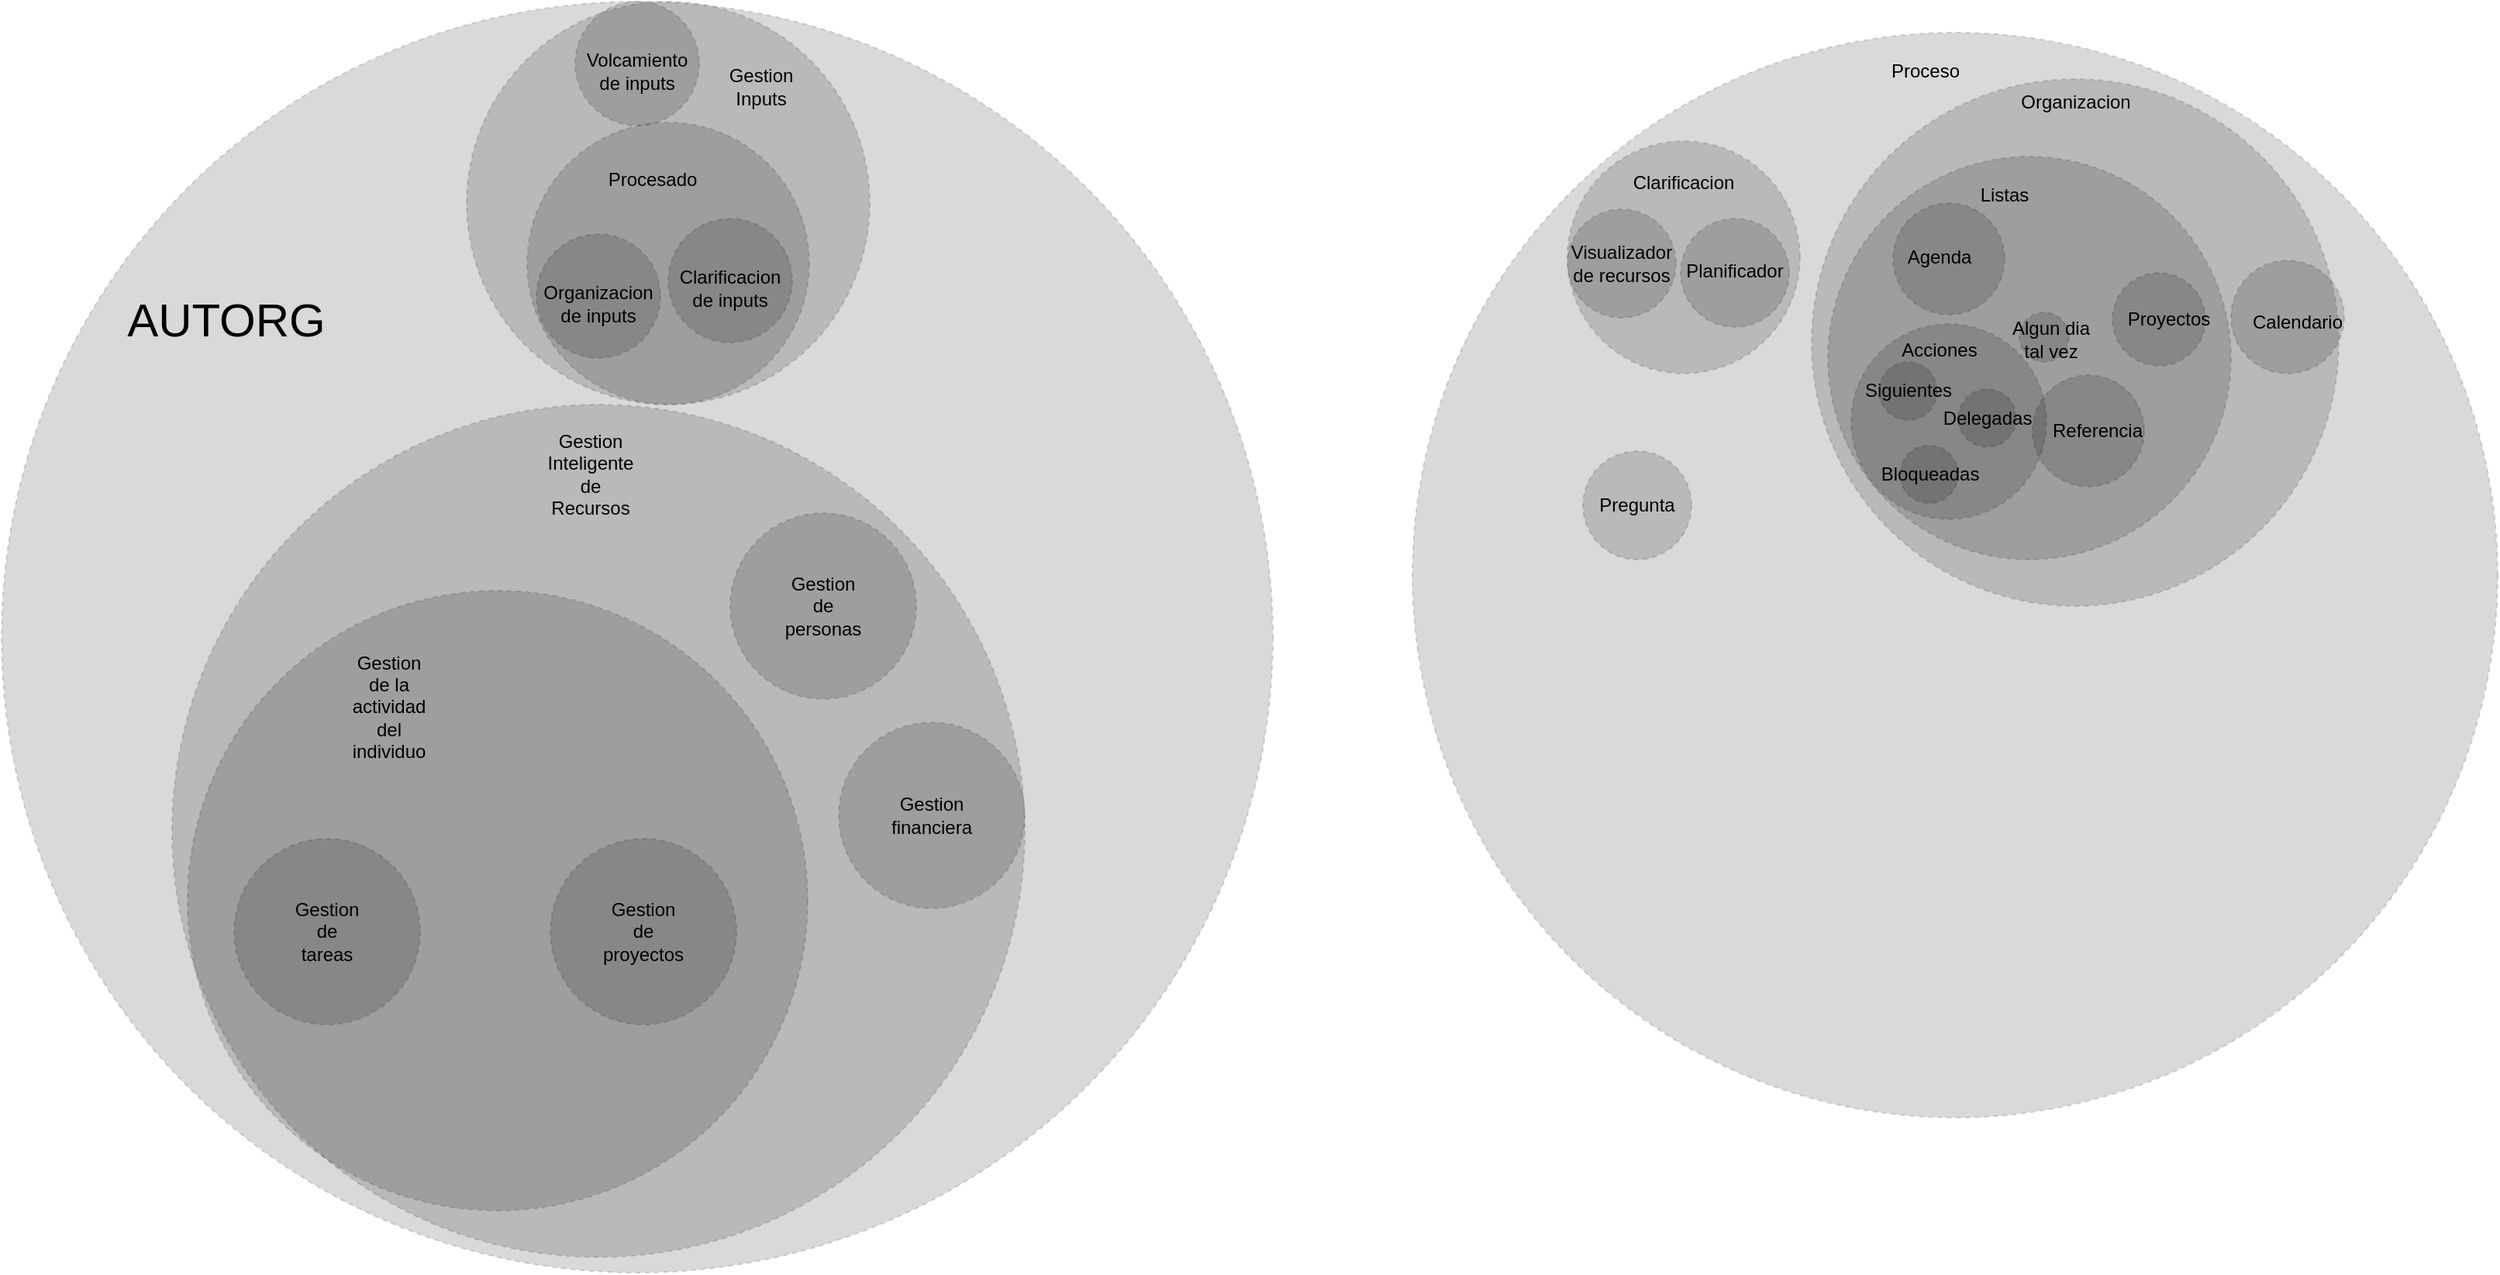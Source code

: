 <mxfile version="21.7.2" type="device">
  <diagram name="Página-1" id="yUaY86v8C4R5WEZKxdP5">
    <mxGraphModel dx="1165" dy="709" grid="1" gridSize="10" guides="1" tooltips="1" connect="1" arrows="1" fold="1" page="1" pageScale="1" pageWidth="827" pageHeight="1169" math="0" shadow="0">
      <root>
        <mxCell id="0" />
        <mxCell id="1" parent="0" />
        <mxCell id="MGP-eqwxhRiWV8Qwwf_T-1" value="" style="ellipse;whiteSpace=wrap;html=1;aspect=fixed;dashed=1;fillColor=#000000;opacity=15;" vertex="1" parent="1">
          <mxGeometry width="820" height="820" as="geometry" />
        </mxCell>
        <mxCell id="MGP-eqwxhRiWV8Qwwf_T-2" value="AUTORG" style="text;html=1;strokeColor=none;fillColor=none;align=center;verticalAlign=middle;whiteSpace=wrap;rounded=0;fontSize=30;" vertex="1" parent="1">
          <mxGeometry x="80" y="160" width="130" height="90" as="geometry" />
        </mxCell>
        <mxCell id="MGP-eqwxhRiWV8Qwwf_T-3" value="" style="ellipse;whiteSpace=wrap;html=1;aspect=fixed;dashed=1;fillColor=#000000;opacity=15;" vertex="1" parent="1">
          <mxGeometry x="300" width="260" height="260" as="geometry" />
        </mxCell>
        <mxCell id="MGP-eqwxhRiWV8Qwwf_T-4" value="Gestion Inputs" style="text;html=1;strokeColor=none;fillColor=none;align=center;verticalAlign=middle;whiteSpace=wrap;rounded=0;" vertex="1" parent="1">
          <mxGeometry x="460" y="40" width="60" height="30" as="geometry" />
        </mxCell>
        <mxCell id="MGP-eqwxhRiWV8Qwwf_T-6" value="" style="ellipse;whiteSpace=wrap;html=1;aspect=fixed;dashed=1;fillColor=#000000;opacity=15;" vertex="1" parent="1">
          <mxGeometry x="110" y="260" width="550" height="550" as="geometry" />
        </mxCell>
        <mxCell id="MGP-eqwxhRiWV8Qwwf_T-7" value="Gestion Inteligente de Recursos" style="text;html=1;strokeColor=none;fillColor=none;align=center;verticalAlign=middle;whiteSpace=wrap;rounded=0;" vertex="1" parent="1">
          <mxGeometry x="350" y="290" width="60" height="30" as="geometry" />
        </mxCell>
        <mxCell id="MGP-eqwxhRiWV8Qwwf_T-11" value="" style="ellipse;whiteSpace=wrap;html=1;aspect=fixed;dashed=1;fillColor=#000000;opacity=15;" vertex="1" parent="1">
          <mxGeometry x="120" y="380" width="400" height="400" as="geometry" />
        </mxCell>
        <mxCell id="MGP-eqwxhRiWV8Qwwf_T-12" value="Gestion de la actividad del individuo" style="text;html=1;strokeColor=none;fillColor=none;align=center;verticalAlign=middle;whiteSpace=wrap;rounded=0;" vertex="1" parent="1">
          <mxGeometry x="220" y="440" width="60" height="30" as="geometry" />
        </mxCell>
        <mxCell id="MGP-eqwxhRiWV8Qwwf_T-18" value="" style="group" vertex="1" connectable="0" parent="1">
          <mxGeometry x="150" y="540" width="120" height="120" as="geometry" />
        </mxCell>
        <mxCell id="MGP-eqwxhRiWV8Qwwf_T-15" value="" style="ellipse;whiteSpace=wrap;html=1;aspect=fixed;dashed=1;fillColor=#000000;opacity=15;" vertex="1" parent="MGP-eqwxhRiWV8Qwwf_T-18">
          <mxGeometry width="120" height="120" as="geometry" />
        </mxCell>
        <mxCell id="MGP-eqwxhRiWV8Qwwf_T-16" value="Gestion de tareas" style="text;html=1;strokeColor=none;fillColor=none;align=center;verticalAlign=middle;whiteSpace=wrap;rounded=0;" vertex="1" parent="MGP-eqwxhRiWV8Qwwf_T-18">
          <mxGeometry x="36" y="48" width="48" height="24" as="geometry" />
        </mxCell>
        <mxCell id="MGP-eqwxhRiWV8Qwwf_T-19" value="" style="group" vertex="1" connectable="0" parent="1">
          <mxGeometry x="354" y="540" width="120" height="120" as="geometry" />
        </mxCell>
        <mxCell id="MGP-eqwxhRiWV8Qwwf_T-20" value="" style="ellipse;whiteSpace=wrap;html=1;aspect=fixed;dashed=1;fillColor=#000000;opacity=15;" vertex="1" parent="MGP-eqwxhRiWV8Qwwf_T-19">
          <mxGeometry width="120" height="120" as="geometry" />
        </mxCell>
        <mxCell id="MGP-eqwxhRiWV8Qwwf_T-21" value="Gestion de proyectos" style="text;html=1;strokeColor=none;fillColor=none;align=center;verticalAlign=middle;whiteSpace=wrap;rounded=0;" vertex="1" parent="MGP-eqwxhRiWV8Qwwf_T-19">
          <mxGeometry x="36" y="48" width="48" height="24" as="geometry" />
        </mxCell>
        <mxCell id="MGP-eqwxhRiWV8Qwwf_T-24" value="" style="group" vertex="1" connectable="0" parent="1">
          <mxGeometry x="470" y="330" width="120" height="120" as="geometry" />
        </mxCell>
        <mxCell id="MGP-eqwxhRiWV8Qwwf_T-25" value="" style="ellipse;whiteSpace=wrap;html=1;aspect=fixed;dashed=1;fillColor=#000000;opacity=15;" vertex="1" parent="MGP-eqwxhRiWV8Qwwf_T-24">
          <mxGeometry width="120" height="120" as="geometry" />
        </mxCell>
        <mxCell id="MGP-eqwxhRiWV8Qwwf_T-26" value="Gestion de personas" style="text;html=1;strokeColor=none;fillColor=none;align=center;verticalAlign=middle;whiteSpace=wrap;rounded=0;" vertex="1" parent="MGP-eqwxhRiWV8Qwwf_T-24">
          <mxGeometry x="36" y="48" width="48" height="24" as="geometry" />
        </mxCell>
        <mxCell id="MGP-eqwxhRiWV8Qwwf_T-30" value="" style="group" vertex="1" connectable="0" parent="1">
          <mxGeometry x="540" y="465" width="120" height="120" as="geometry" />
        </mxCell>
        <mxCell id="MGP-eqwxhRiWV8Qwwf_T-31" value="" style="ellipse;whiteSpace=wrap;html=1;aspect=fixed;dashed=1;fillColor=#000000;opacity=15;" vertex="1" parent="MGP-eqwxhRiWV8Qwwf_T-30">
          <mxGeometry width="120" height="120" as="geometry" />
        </mxCell>
        <mxCell id="MGP-eqwxhRiWV8Qwwf_T-32" value="Gestion financiera" style="text;html=1;strokeColor=none;fillColor=none;align=center;verticalAlign=middle;whiteSpace=wrap;rounded=0;" vertex="1" parent="MGP-eqwxhRiWV8Qwwf_T-30">
          <mxGeometry x="36" y="48" width="48" height="24" as="geometry" />
        </mxCell>
        <mxCell id="MGP-eqwxhRiWV8Qwwf_T-41" value="" style="group" vertex="1" connectable="0" parent="1">
          <mxGeometry x="370" width="80" height="90" as="geometry" />
        </mxCell>
        <mxCell id="MGP-eqwxhRiWV8Qwwf_T-42" value="" style="ellipse;whiteSpace=wrap;html=1;aspect=fixed;dashed=1;fillColor=#000000;opacity=15;" vertex="1" parent="MGP-eqwxhRiWV8Qwwf_T-41">
          <mxGeometry width="80" height="80" as="geometry" />
        </mxCell>
        <mxCell id="MGP-eqwxhRiWV8Qwwf_T-43" value="Volcamiento de inputs" style="text;html=1;strokeColor=none;fillColor=none;align=center;verticalAlign=middle;whiteSpace=wrap;rounded=0;" vertex="1" parent="MGP-eqwxhRiWV8Qwwf_T-41">
          <mxGeometry x="24" y="36" width="32" height="18" as="geometry" />
        </mxCell>
        <mxCell id="MGP-eqwxhRiWV8Qwwf_T-54" value="" style="ellipse;whiteSpace=wrap;html=1;aspect=fixed;dashed=1;fillColor=#000000;opacity=15;" vertex="1" parent="1">
          <mxGeometry x="339" y="78" width="182" height="182" as="geometry" />
        </mxCell>
        <mxCell id="MGP-eqwxhRiWV8Qwwf_T-51" value="" style="group" vertex="1" connectable="0" parent="1">
          <mxGeometry x="345" y="150" width="80" height="90" as="geometry" />
        </mxCell>
        <mxCell id="MGP-eqwxhRiWV8Qwwf_T-52" value="" style="ellipse;whiteSpace=wrap;html=1;aspect=fixed;dashed=1;fillColor=#000000;opacity=15;" vertex="1" parent="MGP-eqwxhRiWV8Qwwf_T-51">
          <mxGeometry width="80" height="80" as="geometry" />
        </mxCell>
        <mxCell id="MGP-eqwxhRiWV8Qwwf_T-53" value="Organizacion de inputs" style="text;html=1;strokeColor=none;fillColor=none;align=center;verticalAlign=middle;whiteSpace=wrap;rounded=0;" vertex="1" parent="MGP-eqwxhRiWV8Qwwf_T-51">
          <mxGeometry x="24" y="36" width="32" height="18" as="geometry" />
        </mxCell>
        <mxCell id="MGP-eqwxhRiWV8Qwwf_T-56" value="" style="group" vertex="1" connectable="0" parent="1">
          <mxGeometry x="430" y="140" width="80" height="80" as="geometry" />
        </mxCell>
        <mxCell id="MGP-eqwxhRiWV8Qwwf_T-48" value="" style="ellipse;whiteSpace=wrap;html=1;aspect=fixed;dashed=1;fillColor=#000000;opacity=15;" vertex="1" parent="MGP-eqwxhRiWV8Qwwf_T-56">
          <mxGeometry width="80" height="80" as="geometry" />
        </mxCell>
        <mxCell id="MGP-eqwxhRiWV8Qwwf_T-49" value="Clarificacion de inputs" style="text;html=1;strokeColor=none;fillColor=none;align=center;verticalAlign=middle;whiteSpace=wrap;rounded=0;" vertex="1" parent="MGP-eqwxhRiWV8Qwwf_T-56">
          <mxGeometry x="24" y="36" width="32" height="18" as="geometry" />
        </mxCell>
        <mxCell id="MGP-eqwxhRiWV8Qwwf_T-59" value="Procesado" style="text;html=1;strokeColor=none;fillColor=none;align=center;verticalAlign=middle;whiteSpace=wrap;rounded=0;" vertex="1" parent="1">
          <mxGeometry x="390" y="100" width="60" height="30" as="geometry" />
        </mxCell>
        <mxCell id="MGP-eqwxhRiWV8Qwwf_T-78" value="" style="ellipse;whiteSpace=wrap;html=1;aspect=fixed;dashed=1;fillColor=#000000;opacity=15;" vertex="1" parent="1">
          <mxGeometry x="910" y="20" width="700" height="700" as="geometry" />
        </mxCell>
        <mxCell id="MGP-eqwxhRiWV8Qwwf_T-79" value="" style="ellipse;whiteSpace=wrap;html=1;aspect=fixed;dashed=1;fillColor=#000000;opacity=15;" vertex="1" parent="1">
          <mxGeometry x="1010" y="90" width="150" height="150" as="geometry" />
        </mxCell>
        <mxCell id="MGP-eqwxhRiWV8Qwwf_T-81" value="Clarificacion" style="text;html=1;strokeColor=none;fillColor=none;align=center;verticalAlign=middle;whiteSpace=wrap;rounded=0;" vertex="1" parent="1">
          <mxGeometry x="1055" y="102" width="60" height="30" as="geometry" />
        </mxCell>
        <mxCell id="MGP-eqwxhRiWV8Qwwf_T-80" value="Proceso" style="text;html=1;strokeColor=none;fillColor=none;align=center;verticalAlign=middle;whiteSpace=wrap;rounded=0;" vertex="1" parent="1">
          <mxGeometry x="1211" y="30" width="60" height="30" as="geometry" />
        </mxCell>
        <mxCell id="MGP-eqwxhRiWV8Qwwf_T-83" value="" style="ellipse;whiteSpace=wrap;html=1;aspect=fixed;dashed=1;fillColor=#000000;opacity=15;" vertex="1" parent="1">
          <mxGeometry x="1010" y="134" width="70" height="70" as="geometry" />
        </mxCell>
        <mxCell id="MGP-eqwxhRiWV8Qwwf_T-84" value="Visualizador de recursos" style="text;html=1;strokeColor=none;fillColor=none;align=center;verticalAlign=middle;whiteSpace=wrap;rounded=0;" vertex="1" parent="1">
          <mxGeometry x="1015" y="154" width="60" height="30" as="geometry" />
        </mxCell>
        <mxCell id="MGP-eqwxhRiWV8Qwwf_T-86" value="" style="ellipse;whiteSpace=wrap;html=1;aspect=fixed;dashed=1;fillColor=#000000;opacity=15;" vertex="1" parent="1">
          <mxGeometry x="1167.5" y="50" width="340" height="340" as="geometry" />
        </mxCell>
        <mxCell id="MGP-eqwxhRiWV8Qwwf_T-87" value="Organizacion" style="text;html=1;strokeColor=none;fillColor=none;align=center;verticalAlign=middle;whiteSpace=wrap;rounded=0;" vertex="1" parent="1">
          <mxGeometry x="1307.5" y="50" width="60" height="30" as="geometry" />
        </mxCell>
        <mxCell id="MGP-eqwxhRiWV8Qwwf_T-88" value="" style="ellipse;whiteSpace=wrap;html=1;aspect=fixed;dashed=1;fillColor=#000000;opacity=15;" vertex="1" parent="1">
          <mxGeometry x="1178" y="100" width="260" height="260" as="geometry" />
        </mxCell>
        <mxCell id="MGP-eqwxhRiWV8Qwwf_T-89" value="Listas" style="text;html=1;strokeColor=none;fillColor=none;align=center;verticalAlign=middle;whiteSpace=wrap;rounded=0;" vertex="1" parent="1">
          <mxGeometry x="1262" y="110" width="60" height="30" as="geometry" />
        </mxCell>
        <mxCell id="MGP-eqwxhRiWV8Qwwf_T-90" value="" style="ellipse;whiteSpace=wrap;html=1;aspect=fixed;dashed=1;fillColor=#000000;opacity=15;" vertex="1" parent="1">
          <mxGeometry x="1220" y="130" width="72" height="72" as="geometry" />
        </mxCell>
        <mxCell id="MGP-eqwxhRiWV8Qwwf_T-91" value="Agenda" style="text;html=1;strokeColor=none;fillColor=none;align=center;verticalAlign=middle;whiteSpace=wrap;rounded=0;" vertex="1" parent="1">
          <mxGeometry x="1220" y="150" width="60" height="30" as="geometry" />
        </mxCell>
        <mxCell id="MGP-eqwxhRiWV8Qwwf_T-96" value="" style="ellipse;whiteSpace=wrap;html=1;aspect=fixed;dashed=1;fillColor=#000000;opacity=15;" vertex="1" parent="1">
          <mxGeometry x="1438" y="167" width="73" height="73" as="geometry" />
        </mxCell>
        <mxCell id="MGP-eqwxhRiWV8Qwwf_T-97" value="Calendario" style="text;html=1;strokeColor=none;fillColor=none;align=center;verticalAlign=middle;whiteSpace=wrap;rounded=0;" vertex="1" parent="1">
          <mxGeometry x="1451" y="192" width="60" height="30" as="geometry" />
        </mxCell>
        <mxCell id="MGP-eqwxhRiWV8Qwwf_T-99" value="Algun dia tal vez" style="text;html=1;strokeColor=none;fillColor=none;align=center;verticalAlign=middle;whiteSpace=wrap;rounded=0;" vertex="1" parent="1">
          <mxGeometry x="1292" y="202.5" width="60" height="30" as="geometry" />
        </mxCell>
        <mxCell id="MGP-eqwxhRiWV8Qwwf_T-100" value="" style="ellipse;whiteSpace=wrap;html=1;aspect=fixed;dashed=1;fillColor=#000000;opacity=15;" vertex="1" parent="1">
          <mxGeometry x="1301.5" y="200.5" width="32" height="32" as="geometry" />
        </mxCell>
        <mxCell id="MGP-eqwxhRiWV8Qwwf_T-101" value="" style="ellipse;whiteSpace=wrap;html=1;aspect=fixed;dashed=1;fillColor=#000000;opacity=15;" vertex="1" parent="1">
          <mxGeometry x="1310" y="241" width="72" height="72" as="geometry" />
        </mxCell>
        <mxCell id="MGP-eqwxhRiWV8Qwwf_T-102" value="Referencia" style="text;html=1;strokeColor=none;fillColor=none;align=center;verticalAlign=middle;whiteSpace=wrap;rounded=0;" vertex="1" parent="1">
          <mxGeometry x="1322" y="262" width="60" height="30" as="geometry" />
        </mxCell>
        <mxCell id="MGP-eqwxhRiWV8Qwwf_T-104" value="Planificador" style="text;html=1;strokeColor=none;fillColor=none;align=center;verticalAlign=middle;whiteSpace=wrap;rounded=0;" vertex="1" parent="1">
          <mxGeometry x="1083" y="140" width="70" height="68" as="geometry" />
        </mxCell>
        <mxCell id="MGP-eqwxhRiWV8Qwwf_T-105" value="" style="ellipse;whiteSpace=wrap;html=1;aspect=fixed;dashed=1;fillColor=#000000;opacity=15;" vertex="1" parent="1">
          <mxGeometry x="1083" y="140" width="70" height="70" as="geometry" />
        </mxCell>
        <mxCell id="MGP-eqwxhRiWV8Qwwf_T-106" value="Proyectos" style="text;html=1;strokeColor=none;fillColor=none;align=center;verticalAlign=middle;whiteSpace=wrap;rounded=0;" vertex="1" parent="1">
          <mxGeometry x="1367.5" y="190" width="60" height="30" as="geometry" />
        </mxCell>
        <mxCell id="MGP-eqwxhRiWV8Qwwf_T-107" value="" style="ellipse;whiteSpace=wrap;html=1;aspect=fixed;dashed=1;fillColor=#000000;opacity=15;" vertex="1" parent="1">
          <mxGeometry x="1361.5" y="175" width="60" height="60" as="geometry" />
        </mxCell>
        <mxCell id="MGP-eqwxhRiWV8Qwwf_T-110" value="" style="group" vertex="1" connectable="0" parent="1">
          <mxGeometry x="1214" y="180" width="72" height="72" as="geometry" />
        </mxCell>
        <mxCell id="MGP-eqwxhRiWV8Qwwf_T-108" value="Acciones" style="text;html=1;strokeColor=none;fillColor=none;align=center;verticalAlign=middle;whiteSpace=wrap;rounded=0;" vertex="1" parent="MGP-eqwxhRiWV8Qwwf_T-110">
          <mxGeometry x="6" y="30" width="60" height="30" as="geometry" />
        </mxCell>
        <mxCell id="MGP-eqwxhRiWV8Qwwf_T-109" value="" style="ellipse;whiteSpace=wrap;html=1;aspect=fixed;dashed=1;fillColor=#000000;opacity=15;" vertex="1" parent="1">
          <mxGeometry x="1193" y="208" width="126" height="126" as="geometry" />
        </mxCell>
        <mxCell id="MGP-eqwxhRiWV8Qwwf_T-112" value="Siguientes" style="ellipse;whiteSpace=wrap;html=1;aspect=fixed;dashed=1;fillColor=#000000;opacity=15;" vertex="1" parent="1">
          <mxGeometry x="1211" y="232.5" width="37.5" height="37.5" as="geometry" />
        </mxCell>
        <mxCell id="MGP-eqwxhRiWV8Qwwf_T-113" value="Bloqueadas" style="ellipse;whiteSpace=wrap;html=1;aspect=fixed;dashed=1;fillColor=#000000;opacity=15;" vertex="1" parent="1">
          <mxGeometry x="1224.5" y="286.25" width="37.5" height="37.5" as="geometry" />
        </mxCell>
        <mxCell id="MGP-eqwxhRiWV8Qwwf_T-116" value="Delegadas" style="ellipse;whiteSpace=wrap;html=1;aspect=fixed;dashed=1;fillColor=#000000;opacity=15;" vertex="1" parent="1">
          <mxGeometry x="1262" y="250" width="37.5" height="37.5" as="geometry" />
        </mxCell>
        <mxCell id="MGP-eqwxhRiWV8Qwwf_T-119" value="Pregunta" style="ellipse;whiteSpace=wrap;html=1;aspect=fixed;dashed=1;fillColor=#000000;opacity=15;" vertex="1" parent="1">
          <mxGeometry x="1020" y="290" width="70" height="70" as="geometry" />
        </mxCell>
      </root>
    </mxGraphModel>
  </diagram>
</mxfile>
